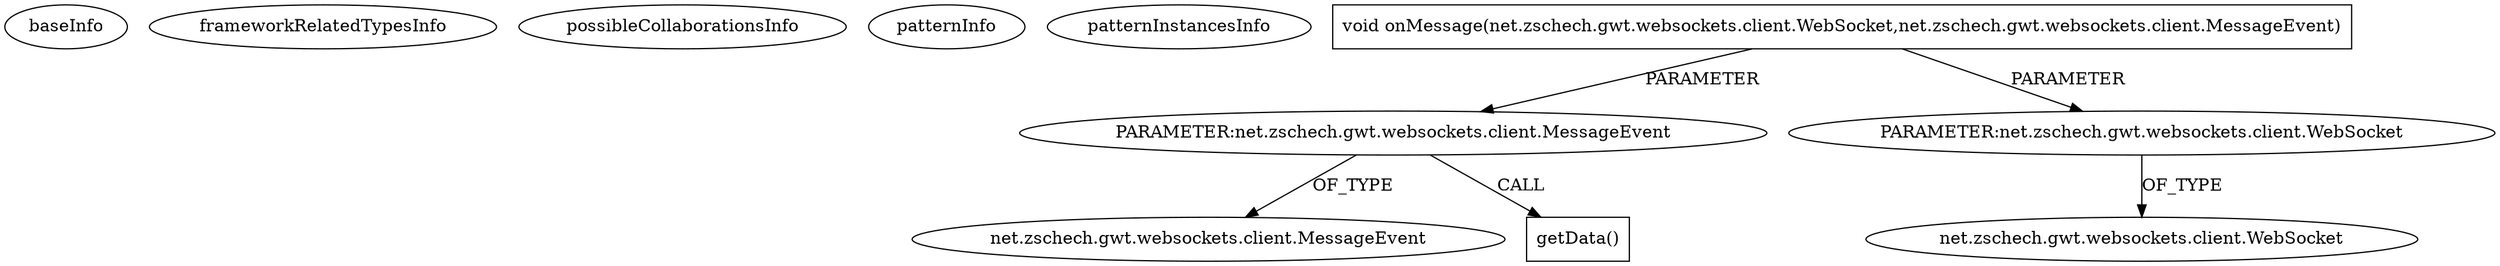 digraph {
baseInfo[graphId=1847,category="pattern",isAnonymous=false,possibleRelation=false]
frameworkRelatedTypesInfo[]
possibleCollaborationsInfo[]
patternInfo[frequency=2.0,patternRootClient=null]
patternInstancesInfo[0="betacraft-RdpGwtClient~/betacraft-RdpGwtClient/RdpGwtClient-master/src/com/droidcloud/viewer/client/ISO.java~ISO~836",1="Namrack-TeachToLearn~/Namrack-TeachToLearn/TeachToLearn-master/TeachToLearn/src/ttl/client/TeachToLearn.java~void connect()~348"]
43[label="net.zschech.gwt.websockets.client.MessageEvent",vertexType="FRAMEWORK_CLASS_TYPE",isFrameworkType=false]
42[label="PARAMETER:net.zschech.gwt.websockets.client.MessageEvent",vertexType="PARAMETER_DECLARATION",isFrameworkType=false]
48[label="getData()",vertexType="INSIDE_CALL",isFrameworkType=false,shape=box]
39[label="void onMessage(net.zschech.gwt.websockets.client.WebSocket,net.zschech.gwt.websockets.client.MessageEvent)",vertexType="OVERRIDING_METHOD_DECLARATION",isFrameworkType=false,shape=box]
40[label="PARAMETER:net.zschech.gwt.websockets.client.WebSocket",vertexType="PARAMETER_DECLARATION",isFrameworkType=false]
8[label="net.zschech.gwt.websockets.client.WebSocket",vertexType="FRAMEWORK_CLASS_TYPE",isFrameworkType=false]
39->42[label="PARAMETER"]
40->8[label="OF_TYPE"]
42->43[label="OF_TYPE"]
42->48[label="CALL"]
39->40[label="PARAMETER"]
}

